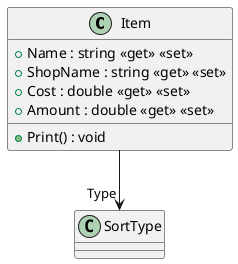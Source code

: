 @startuml
class Item {
    + Name : string <<get>> <<set>>
    + ShopName : string <<get>> <<set>>
    + Cost : double <<get>> <<set>>
    + Amount : double <<get>> <<set>>
    + Print() : void
}
Item --> "Type" SortType
@enduml
